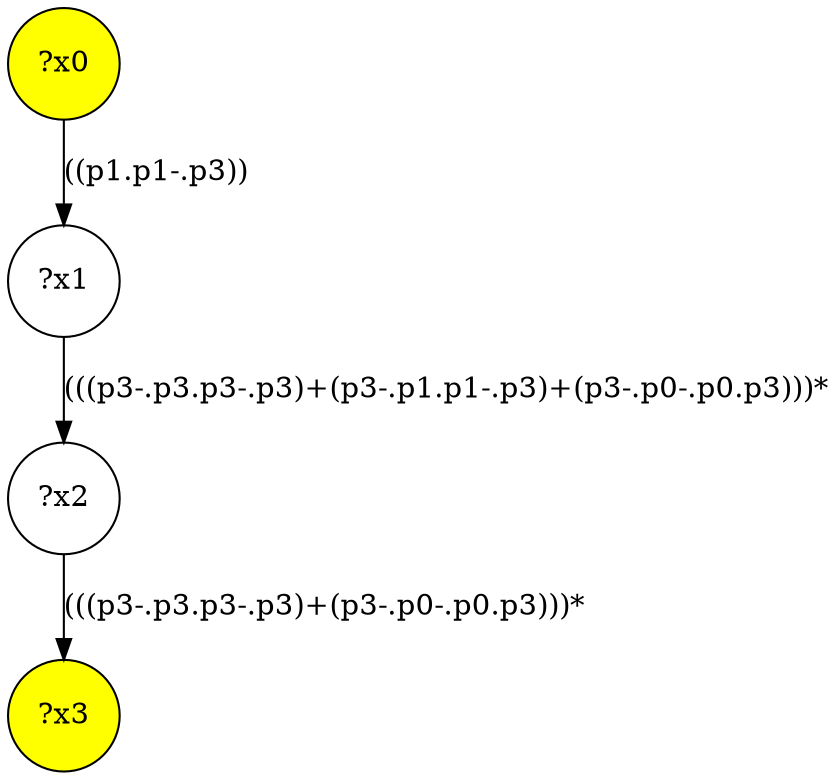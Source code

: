 digraph g {
	x0 [fillcolor="yellow", style="filled," shape=circle, label="?x0"];
	x3 [fillcolor="yellow", style="filled," shape=circle, label="?x3"];
	x1 [shape=circle, label="?x1"];
	x0 -> x1 [label="((p1.p1-.p3))"];
	x2 [shape=circle, label="?x2"];
	x1 -> x2 [label="(((p3-.p3.p3-.p3)+(p3-.p1.p1-.p3)+(p3-.p0-.p0.p3)))*"];
	x2 -> x3 [label="(((p3-.p3.p3-.p3)+(p3-.p0-.p0.p3)))*"];
}
